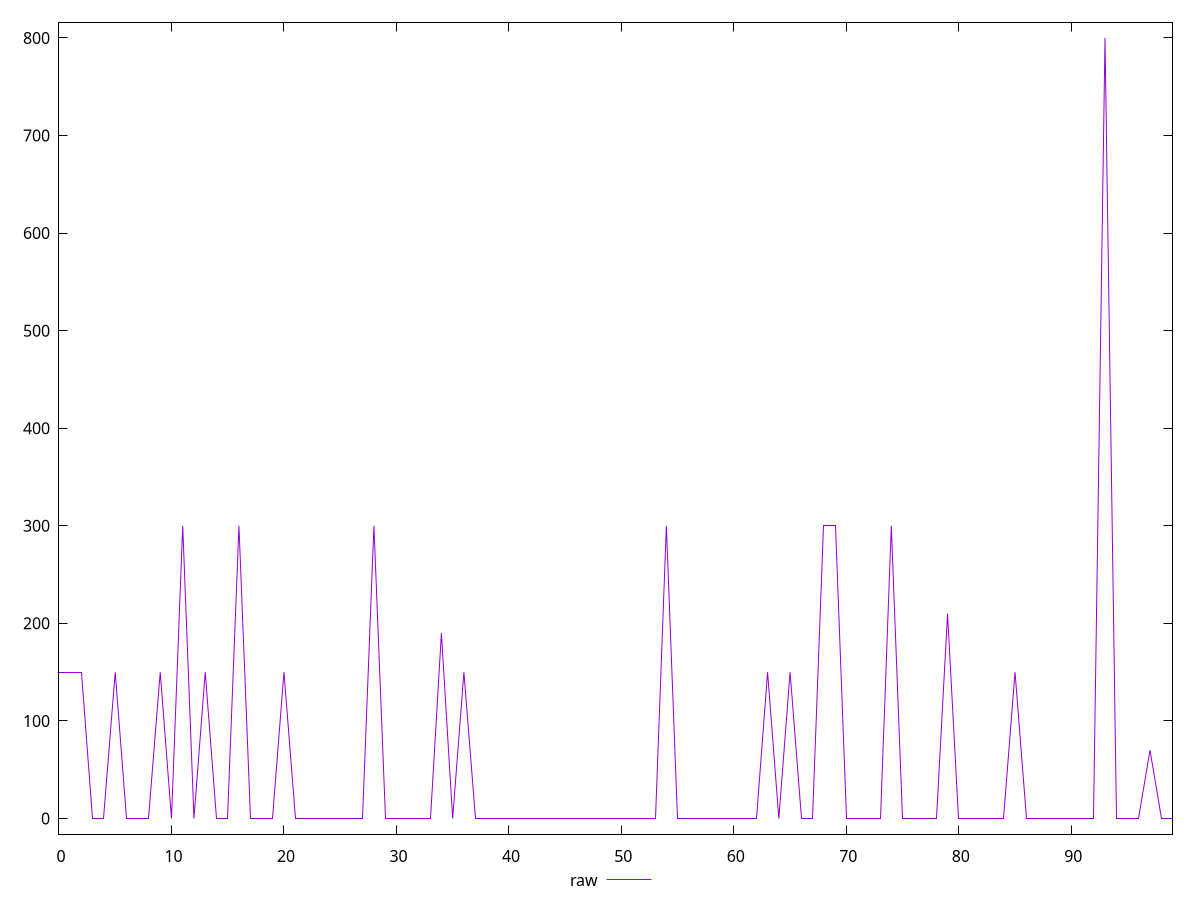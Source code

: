 reset

$raw <<EOF
0 150
1 150
2 150
3 0
4 0
5 150
6 0
7 0
8 0
9 150
10 0
11 300
12 0
13 150
14 0
15 0
16 300
17 0
18 0
19 0
20 150
21 0
22 0
23 0
24 0
25 0
26 0
27 0
28 300
29 0
30 0
31 0
32 0
33 0
34 190
35 0
36 150
37 0
38 0
39 0
40 0
41 0
42 0
43 0
44 0
45 0
46 0
47 0
48 0
49 0
50 0
51 0
52 0
53 0
54 300
55 0
56 0
57 0
58 0
59 0
60 0
61 0
62 0
63 150
64 0
65 150
66 0
67 0
68 300
69 300
70 0
71 0
72 0
73 0
74 300
75 0
76 0
77 0
78 0
79 210
80 0
81 0
82 0
83 0
84 0
85 150
86 0
87 0
88 0
89 0
90 0
91 0
92 0
93 800
94 0
95 0
96 0
97 70
98 0
99 0
EOF

set key outside below
set xrange [0:99]
set yrange [-16:816]
set trange [-16:816]
set terminal svg size 640, 500 enhanced background rgb 'white'
set output "reports/report_00027_2021-02-24T12-40-31.850Z/unminified-javascript/samples/music/raw/values.svg"

plot $raw title "raw" with line

reset
